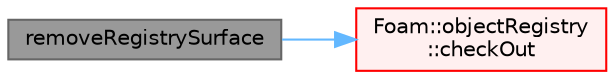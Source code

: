 digraph "removeRegistrySurface"
{
 // LATEX_PDF_SIZE
  bgcolor="transparent";
  edge [fontname=Helvetica,fontsize=10,labelfontname=Helvetica,labelfontsize=10];
  node [fontname=Helvetica,fontsize=10,shape=box,height=0.2,width=0.4];
  rankdir="LR";
  Node1 [id="Node000001",label="removeRegistrySurface",height=0.2,width=0.4,color="gray40", fillcolor="grey60", style="filled", fontcolor="black",tooltip=" "];
  Node1 -> Node2 [id="edge1_Node000001_Node000002",color="steelblue1",style="solid",tooltip=" "];
  Node2 [id="Node000002",label="Foam::objectRegistry\l::checkOut",height=0.2,width=0.4,color="red", fillcolor="#FFF0F0", style="filled",URL="$classFoam_1_1objectRegistry.html#ab612a4398c3fd9d26a969ae472018390",tooltip=" "];
}
